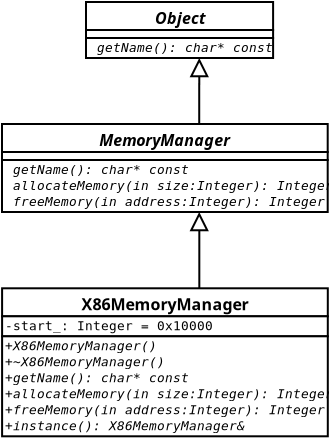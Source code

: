 <?xml version="1.0" encoding="UTF-8"?>
<dia:diagram xmlns:dia="http://www.lysator.liu.se/~alla/dia/"><dia:layer name="Background" visible="true"><dia:object type="UML - Class" version="0" id="O0"><dia:attribute name="obj_pos"><dia:point val="9.35,1.1"/></dia:attribute><dia:attribute name="obj_bb"><dia:rectangle val="9.3,1.05;20.727,3.95"/></dia:attribute><dia:attribute name="elem_corner"><dia:point val="9.35,1.1"/></dia:attribute><dia:attribute name="elem_width"><dia:real val="11.327"/></dia:attribute><dia:attribute name="elem_height"><dia:real val="2.8"/></dia:attribute><dia:attribute name="name"><dia:string>#Object#</dia:string></dia:attribute><dia:attribute name="stereotype"><dia:string/></dia:attribute><dia:attribute name="abstract"><dia:boolean val="true"/></dia:attribute><dia:attribute name="suppress_attributes"><dia:boolean val="false"/></dia:attribute><dia:attribute name="suppress_operations"><dia:boolean val="false"/></dia:attribute><dia:attribute name="visible_attributes"><dia:boolean val="true"/></dia:attribute><dia:attribute name="visible_operations"><dia:boolean val="true"/></dia:attribute><dia:attribute name="foreground_color"><dia:color val="#000000"/></dia:attribute><dia:attribute name="background_color"><dia:color val="#ffffff"/></dia:attribute><dia:attribute name="normal_font"><dia:font name="Courier"/></dia:attribute><dia:attribute name="abstract_font"><dia:font name="Courier-Oblique"/></dia:attribute><dia:attribute name="classname_font"><dia:font name="Helvetica-Bold"/></dia:attribute><dia:attribute name="abstract_classname_font"><dia:font name="Helvetica-BoldOblique"/></dia:attribute><dia:attribute name="font_height"><dia:real val="0.8"/></dia:attribute><dia:attribute name="abstract_font_height"><dia:real val="0.8"/></dia:attribute><dia:attribute name="classname_font_height"><dia:real val="1"/></dia:attribute><dia:attribute name="abstract_classname_font_height"><dia:real val="1"/></dia:attribute><dia:attribute name="attributes"/><dia:attribute name="operations"><dia:composite type="umloperation"><dia:attribute name="name"><dia:string>#getName#</dia:string></dia:attribute><dia:attribute name="stereotype"><dia:string/></dia:attribute><dia:attribute name="type"><dia:string>#char*#</dia:string></dia:attribute><dia:attribute name="visibility"><dia:enum val="3"/></dia:attribute><dia:attribute name="abstract"><dia:boolean val="false"/></dia:attribute><dia:attribute name="inheritance_type"><dia:enum val="1"/></dia:attribute><dia:attribute name="query"><dia:boolean val="true"/></dia:attribute><dia:attribute name="class_scope"><dia:boolean val="false"/></dia:attribute><dia:attribute name="parameters"/></dia:composite></dia:attribute><dia:attribute name="template"><dia:boolean val="false"/></dia:attribute><dia:attribute name="templates"/></dia:object><dia:object type="UML - Class" version="0" id="O1"><dia:attribute name="obj_pos"><dia:point val="5.15,7.2"/></dia:attribute><dia:attribute name="obj_bb"><dia:rectangle val="5.1,7.15;24.922,11.65"/></dia:attribute><dia:attribute name="elem_corner"><dia:point val="5.15,7.2"/></dia:attribute><dia:attribute name="elem_width"><dia:real val="19.722"/></dia:attribute><dia:attribute name="elem_height"><dia:real val="4.4"/></dia:attribute><dia:attribute name="name"><dia:string>#MemoryManager#</dia:string></dia:attribute><dia:attribute name="stereotype"><dia:string/></dia:attribute><dia:attribute name="abstract"><dia:boolean val="true"/></dia:attribute><dia:attribute name="suppress_attributes"><dia:boolean val="false"/></dia:attribute><dia:attribute name="suppress_operations"><dia:boolean val="false"/></dia:attribute><dia:attribute name="visible_attributes"><dia:boolean val="true"/></dia:attribute><dia:attribute name="visible_operations"><dia:boolean val="true"/></dia:attribute><dia:attribute name="foreground_color"><dia:color val="#000000"/></dia:attribute><dia:attribute name="background_color"><dia:color val="#ffffff"/></dia:attribute><dia:attribute name="normal_font"><dia:font name="Courier"/></dia:attribute><dia:attribute name="abstract_font"><dia:font name="Courier-Oblique"/></dia:attribute><dia:attribute name="classname_font"><dia:font name="Helvetica-Bold"/></dia:attribute><dia:attribute name="abstract_classname_font"><dia:font name="Helvetica-BoldOblique"/></dia:attribute><dia:attribute name="font_height"><dia:real val="0.8"/></dia:attribute><dia:attribute name="abstract_font_height"><dia:real val="0.8"/></dia:attribute><dia:attribute name="classname_font_height"><dia:real val="1"/></dia:attribute><dia:attribute name="abstract_classname_font_height"><dia:real val="1"/></dia:attribute><dia:attribute name="attributes"/><dia:attribute name="operations"><dia:composite type="umloperation"><dia:attribute name="name"><dia:string>#getName#</dia:string></dia:attribute><dia:attribute name="stereotype"><dia:string/></dia:attribute><dia:attribute name="type"><dia:string>#char*#</dia:string></dia:attribute><dia:attribute name="visibility"><dia:enum val="3"/></dia:attribute><dia:attribute name="abstract"><dia:boolean val="false"/></dia:attribute><dia:attribute name="inheritance_type"><dia:enum val="1"/></dia:attribute><dia:attribute name="query"><dia:boolean val="true"/></dia:attribute><dia:attribute name="class_scope"><dia:boolean val="false"/></dia:attribute><dia:attribute name="parameters"/></dia:composite><dia:composite type="umloperation"><dia:attribute name="name"><dia:string>#allocateMemory#</dia:string></dia:attribute><dia:attribute name="stereotype"><dia:string/></dia:attribute><dia:attribute name="type"><dia:string>#Integer#</dia:string></dia:attribute><dia:attribute name="visibility"><dia:enum val="3"/></dia:attribute><dia:attribute name="abstract"><dia:boolean val="false"/></dia:attribute><dia:attribute name="inheritance_type"><dia:enum val="1"/></dia:attribute><dia:attribute name="query"><dia:boolean val="false"/></dia:attribute><dia:attribute name="class_scope"><dia:boolean val="false"/></dia:attribute><dia:attribute name="parameters"><dia:composite type="umlparameter"><dia:attribute name="name"><dia:string>#size#</dia:string></dia:attribute><dia:attribute name="type"><dia:string>#Integer#</dia:string></dia:attribute><dia:attribute name="value"><dia:string/></dia:attribute><dia:attribute name="kind"><dia:enum val="1"/></dia:attribute></dia:composite></dia:attribute></dia:composite><dia:composite type="umloperation"><dia:attribute name="name"><dia:string>#freeMemory#</dia:string></dia:attribute><dia:attribute name="stereotype"><dia:string/></dia:attribute><dia:attribute name="type"><dia:string>#Integer#</dia:string></dia:attribute><dia:attribute name="visibility"><dia:enum val="3"/></dia:attribute><dia:attribute name="abstract"><dia:boolean val="false"/></dia:attribute><dia:attribute name="inheritance_type"><dia:enum val="1"/></dia:attribute><dia:attribute name="query"><dia:boolean val="false"/></dia:attribute><dia:attribute name="class_scope"><dia:boolean val="false"/></dia:attribute><dia:attribute name="parameters"><dia:composite type="umlparameter"><dia:attribute name="name"><dia:string>#address#</dia:string></dia:attribute><dia:attribute name="type"><dia:string>#Integer#</dia:string></dia:attribute><dia:attribute name="value"><dia:string/></dia:attribute><dia:attribute name="kind"><dia:enum val="1"/></dia:attribute></dia:composite></dia:attribute></dia:composite></dia:attribute><dia:attribute name="template"><dia:boolean val="false"/></dia:attribute><dia:attribute name="templates"/></dia:object><dia:object type="UML - Class" version="0" id="O2"><dia:attribute name="obj_pos"><dia:point val="5.155,15.415"/></dia:attribute><dia:attribute name="obj_bb"><dia:rectangle val="5.105,15.365;24.927,22.865"/></dia:attribute><dia:attribute name="elem_corner"><dia:point val="5.155,15.415"/></dia:attribute><dia:attribute name="elem_width"><dia:real val="19.722"/></dia:attribute><dia:attribute name="elem_height"><dia:real val="7.4"/></dia:attribute><dia:attribute name="name"><dia:string>#X86MemoryManager#</dia:string></dia:attribute><dia:attribute name="stereotype"><dia:string/></dia:attribute><dia:attribute name="abstract"><dia:boolean val="false"/></dia:attribute><dia:attribute name="suppress_attributes"><dia:boolean val="false"/></dia:attribute><dia:attribute name="suppress_operations"><dia:boolean val="false"/></dia:attribute><dia:attribute name="visible_attributes"><dia:boolean val="true"/></dia:attribute><dia:attribute name="visible_operations"><dia:boolean val="true"/></dia:attribute><dia:attribute name="foreground_color"><dia:color val="#000000"/></dia:attribute><dia:attribute name="background_color"><dia:color val="#ffffff"/></dia:attribute><dia:attribute name="normal_font"><dia:font name="Courier"/></dia:attribute><dia:attribute name="abstract_font"><dia:font name="Courier-Oblique"/></dia:attribute><dia:attribute name="classname_font"><dia:font name="Helvetica-Bold"/></dia:attribute><dia:attribute name="abstract_classname_font"><dia:font name="Helvetica-BoldOblique"/></dia:attribute><dia:attribute name="font_height"><dia:real val="0.8"/></dia:attribute><dia:attribute name="abstract_font_height"><dia:real val="0.8"/></dia:attribute><dia:attribute name="classname_font_height"><dia:real val="1"/></dia:attribute><dia:attribute name="abstract_classname_font_height"><dia:real val="1"/></dia:attribute><dia:attribute name="attributes"><dia:composite type="umlattribute"><dia:attribute name="name"><dia:string>#start_#</dia:string></dia:attribute><dia:attribute name="type"><dia:string>#Integer#</dia:string></dia:attribute><dia:attribute name="value"><dia:string>#0x10000#</dia:string></dia:attribute><dia:attribute name="visibility"><dia:enum val="1"/></dia:attribute><dia:attribute name="abstract"><dia:boolean val="false"/></dia:attribute><dia:attribute name="class_scope"><dia:boolean val="false"/></dia:attribute></dia:composite></dia:attribute><dia:attribute name="operations"><dia:composite type="umloperation"><dia:attribute name="name"><dia:string>#X86MemoryManager#</dia:string></dia:attribute><dia:attribute name="stereotype"><dia:string/></dia:attribute><dia:attribute name="type"><dia:string/></dia:attribute><dia:attribute name="visibility"><dia:enum val="0"/></dia:attribute><dia:attribute name="abstract"><dia:boolean val="false"/></dia:attribute><dia:attribute name="inheritance_type"><dia:enum val="1"/></dia:attribute><dia:attribute name="query"><dia:boolean val="false"/></dia:attribute><dia:attribute name="class_scope"><dia:boolean val="false"/></dia:attribute><dia:attribute name="parameters"/></dia:composite><dia:composite type="umloperation"><dia:attribute name="name"><dia:string>#~X86MemoryManager#</dia:string></dia:attribute><dia:attribute name="stereotype"><dia:string/></dia:attribute><dia:attribute name="type"><dia:string/></dia:attribute><dia:attribute name="visibility"><dia:enum val="0"/></dia:attribute><dia:attribute name="abstract"><dia:boolean val="false"/></dia:attribute><dia:attribute name="inheritance_type"><dia:enum val="1"/></dia:attribute><dia:attribute name="query"><dia:boolean val="false"/></dia:attribute><dia:attribute name="class_scope"><dia:boolean val="false"/></dia:attribute><dia:attribute name="parameters"/></dia:composite><dia:composite type="umloperation"><dia:attribute name="name"><dia:string>#getName#</dia:string></dia:attribute><dia:attribute name="stereotype"><dia:string/></dia:attribute><dia:attribute name="type"><dia:string>#char*#</dia:string></dia:attribute><dia:attribute name="visibility"><dia:enum val="0"/></dia:attribute><dia:attribute name="abstract"><dia:boolean val="false"/></dia:attribute><dia:attribute name="inheritance_type"><dia:enum val="1"/></dia:attribute><dia:attribute name="query"><dia:boolean val="true"/></dia:attribute><dia:attribute name="class_scope"><dia:boolean val="false"/></dia:attribute><dia:attribute name="parameters"/></dia:composite><dia:composite type="umloperation"><dia:attribute name="name"><dia:string>#allocateMemory#</dia:string></dia:attribute><dia:attribute name="stereotype"><dia:string/></dia:attribute><dia:attribute name="type"><dia:string>#Integer#</dia:string></dia:attribute><dia:attribute name="visibility"><dia:enum val="0"/></dia:attribute><dia:attribute name="abstract"><dia:boolean val="false"/></dia:attribute><dia:attribute name="inheritance_type"><dia:enum val="1"/></dia:attribute><dia:attribute name="query"><dia:boolean val="false"/></dia:attribute><dia:attribute name="class_scope"><dia:boolean val="false"/></dia:attribute><dia:attribute name="parameters"><dia:composite type="umlparameter"><dia:attribute name="name"><dia:string>#size#</dia:string></dia:attribute><dia:attribute name="type"><dia:string>#Integer#</dia:string></dia:attribute><dia:attribute name="value"><dia:string/></dia:attribute><dia:attribute name="kind"><dia:enum val="1"/></dia:attribute></dia:composite></dia:attribute></dia:composite><dia:composite type="umloperation"><dia:attribute name="name"><dia:string>#freeMemory#</dia:string></dia:attribute><dia:attribute name="stereotype"><dia:string/></dia:attribute><dia:attribute name="type"><dia:string>#Integer#</dia:string></dia:attribute><dia:attribute name="visibility"><dia:enum val="0"/></dia:attribute><dia:attribute name="abstract"><dia:boolean val="false"/></dia:attribute><dia:attribute name="inheritance_type"><dia:enum val="1"/></dia:attribute><dia:attribute name="query"><dia:boolean val="false"/></dia:attribute><dia:attribute name="class_scope"><dia:boolean val="false"/></dia:attribute><dia:attribute name="parameters"><dia:composite type="umlparameter"><dia:attribute name="name"><dia:string>#address#</dia:string></dia:attribute><dia:attribute name="type"><dia:string>#Integer#</dia:string></dia:attribute><dia:attribute name="value"><dia:string/></dia:attribute><dia:attribute name="kind"><dia:enum val="1"/></dia:attribute></dia:composite></dia:attribute></dia:composite><dia:composite type="umloperation"><dia:attribute name="name"><dia:string>#instance#</dia:string></dia:attribute><dia:attribute name="stereotype"><dia:string/></dia:attribute><dia:attribute name="type"><dia:string>#X86MemoryManager&amp;#</dia:string></dia:attribute><dia:attribute name="visibility"><dia:enum val="0"/></dia:attribute><dia:attribute name="abstract"><dia:boolean val="false"/></dia:attribute><dia:attribute name="inheritance_type"><dia:enum val="1"/></dia:attribute><dia:attribute name="query"><dia:boolean val="false"/></dia:attribute><dia:attribute name="class_scope"><dia:boolean val="false"/></dia:attribute><dia:attribute name="parameters"/></dia:composite></dia:attribute><dia:attribute name="template"><dia:boolean val="false"/></dia:attribute><dia:attribute name="templates"/></dia:object><dia:object type="UML - Generalization" version="0" id="O3"><dia:attribute name="obj_pos"><dia:point val="15.014,3.9"/></dia:attribute><dia:attribute name="obj_bb"><dia:rectangle val="14.164,3.85;15.864,7.25"/></dia:attribute><dia:attribute name="orth_points"><dia:point val="15.014,3.9"/><dia:point val="15.014,5.2"/><dia:point val="15.011,5.2"/><dia:point val="15.011,7.2"/></dia:attribute><dia:attribute name="orth_orient"><dia:enum val="1"/><dia:enum val="0"/><dia:enum val="1"/></dia:attribute><dia:attribute name="name"><dia:string/></dia:attribute><dia:attribute name="stereotype"><dia:string/></dia:attribute><dia:connections><dia:connection handle="0" to="O0" connection="6"/><dia:connection handle="1" to="O1" connection="1"/></dia:connections></dia:object><dia:object type="UML - Generalization" version="0" id="O4"><dia:attribute name="obj_pos"><dia:point val="15.011,11.6"/></dia:attribute><dia:attribute name="obj_bb"><dia:rectangle val="14.161,11.55;15.861,15.465"/></dia:attribute><dia:attribute name="orth_points"><dia:point val="15.011,11.6"/><dia:point val="15.011,12.4"/><dia:point val="15.016,12.4"/><dia:point val="15.016,15.415"/></dia:attribute><dia:attribute name="orth_orient"><dia:enum val="1"/><dia:enum val="0"/><dia:enum val="1"/></dia:attribute><dia:attribute name="name"><dia:string/></dia:attribute><dia:attribute name="stereotype"><dia:string/></dia:attribute><dia:connections><dia:connection handle="0" to="O1" connection="6"/><dia:connection handle="1" to="O2" connection="1"/></dia:connections></dia:object></dia:layer></dia:diagram>
